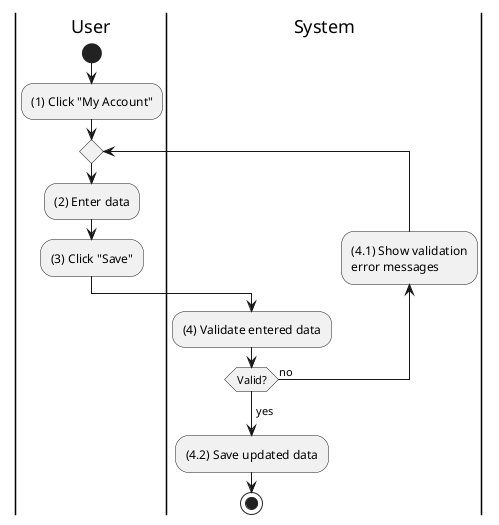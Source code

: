 @startuml my-account-manage
|u|User
|s|System

|u|
start
:(1) Click "My Account";

|u|
repeat
    :(2) Enter data;
    :(3) Click "Save";

    |s|
    :(4) Validate entered data;
    backward:(4.1) Show validation
    error messages;
repeat while (Valid?) is (no)
->yes;
:(4.2) Save updated data;
stop
@enduml